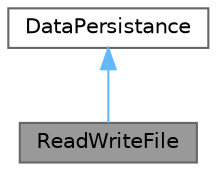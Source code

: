digraph "ReadWriteFile"
{
 // LATEX_PDF_SIZE
  bgcolor="transparent";
  edge [fontname=Helvetica,fontsize=10,labelfontname=Helvetica,labelfontsize=10];
  node [fontname=Helvetica,fontsize=10,shape=box,height=0.2,width=0.4];
  Node1 [id="Node000001",label="ReadWriteFile",height=0.2,width=0.4,color="gray40", fillcolor="grey60", style="filled", fontcolor="black",tooltip="Class for all file stream functions."];
  Node2 -> Node1 [id="edge1_Node000001_Node000002",dir="back",color="steelblue1",style="solid",tooltip=" "];
  Node2 [id="Node000002",label="DataPersistance",height=0.2,width=0.4,color="gray40", fillcolor="white", style="filled",URL="$class_data_persistance.html",tooltip="Base class for file stream functions."];
}
